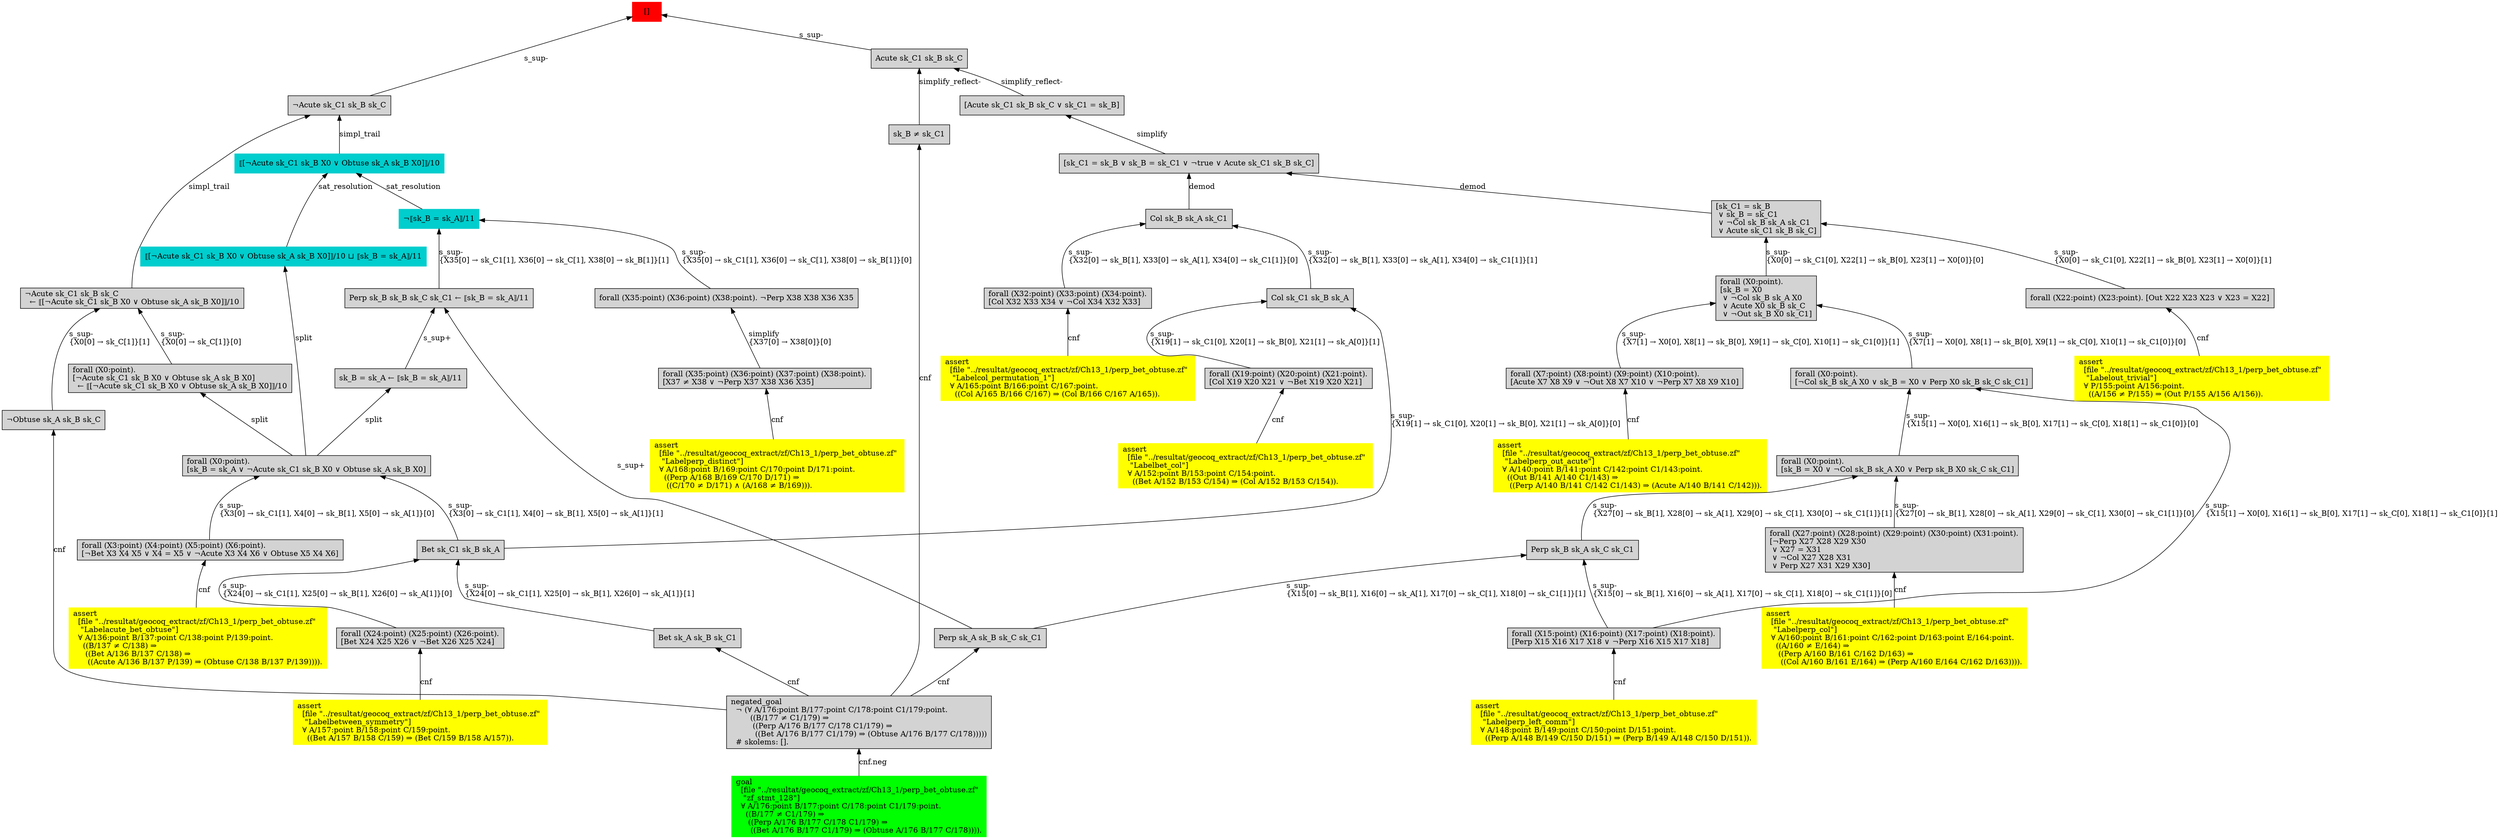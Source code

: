 digraph "unsat_graph" {
  vertex_0 [color=red, label="[]", shape=box, style=filled];
  vertex_0 -> vertex_1 [label="s_sup-\l", dir="back"];
  vertex_1 [shape=box, label="¬Acute sk_C1 sk_B sk_C\l", style=filled];
  vertex_1 -> vertex_2 [label="simpl_trail", dir="back"];
  vertex_2 [color=cyan3, shape=box, label="⟦[¬Acute sk_C1 sk_B X0 ∨ Obtuse sk_A sk_B X0]⟧/10\l", style=filled];
  vertex_2 -> vertex_3 [label="sat_resolution", dir="back"];
  vertex_3 [color=cyan3, shape=box, label="¬⟦sk_B = sk_A⟧/11\l", style=filled];
  vertex_3 -> vertex_4 [label="s_sup-\l\{X35[0] → sk_C1[1], X36[0] → sk_C[1], X38[0] → sk_B[1]\}[0]\l", dir="back"];
  vertex_4 [shape=box, label="forall (X35:point) (X36:point) (X38:point). ¬Perp X38 X38 X36 X35\l", style=filled];
  vertex_4 -> vertex_5 [label="simplify\l\{X37[0] → X38[0]\}[0]\l", dir="back"];
  vertex_5 [shape=box, label="forall (X35:point) (X36:point) (X37:point) (X38:point).\l[X37 ≠ X38 ∨ ¬Perp X37 X38 X36 X35]\l", style=filled];
  vertex_5 -> vertex_6 [label="cnf", dir="back"];
  vertex_6 [color=yellow, shape=box, label="assert\l  [file \"../resultat/geocoq_extract/zf/Ch13_1/perp_bet_obtuse.zf\" \l   \"Labelperp_distinct\"]\l  ∀ A/168:point B/169:point C/170:point D/171:point.\l    ((Perp A/168 B/169 C/170 D/171) ⇒\l     ((C/170 ≠ D/171) ∧ (A/168 ≠ B/169))).\l", style=filled];
  vertex_3 -> vertex_7 [label="s_sup-\l\{X35[0] → sk_C1[1], X36[0] → sk_C[1], X38[0] → sk_B[1]\}[1]\l", dir="back"];
  vertex_7 [shape=box, label="Perp sk_B sk_B sk_C sk_C1 ← ⟦sk_B = sk_A⟧/11\l", style=filled];
  vertex_7 -> vertex_8 [label="s_sup+\l", dir="back"];
  vertex_8 [shape=box, label="Perp sk_A sk_B sk_C sk_C1\l", style=filled];
  vertex_8 -> vertex_9 [label="cnf", dir="back"];
  vertex_9 [shape=box, label="negated_goal\l  ¬ (∀ A/176:point B/177:point C/178:point C1/179:point.\l        ((B/177 ≠ C1/179) ⇒\l         ((Perp A/176 B/177 C/178 C1/179) ⇒\l          ((Bet A/176 B/177 C1/179) ⇒ (Obtuse A/176 B/177 C/178)))))\l  # skolems: [].\l", style=filled];
  vertex_9 -> vertex_10 [label="cnf.neg", dir="back"];
  vertex_10 [color=green, shape=box, label="goal\l  [file \"../resultat/geocoq_extract/zf/Ch13_1/perp_bet_obtuse.zf\" \l   \"zf_stmt_128\"]\l  ∀ A/176:point B/177:point C/178:point C1/179:point.\l    ((B/177 ≠ C1/179) ⇒\l     ((Perp A/176 B/177 C/178 C1/179) ⇒\l      ((Bet A/176 B/177 C1/179) ⇒ (Obtuse A/176 B/177 C/178)))).\l", style=filled];
  vertex_7 -> vertex_11 [label="s_sup+\l", dir="back"];
  vertex_11 [shape=box, label="sk_B = sk_A ← ⟦sk_B = sk_A⟧/11\l", style=filled];
  vertex_11 -> vertex_12 [label="split", dir="back"];
  vertex_12 [shape=box, label="forall (X0:point).\l[sk_B = sk_A ∨ ¬Acute sk_C1 sk_B X0 ∨ Obtuse sk_A sk_B X0]\l", style=filled];
  vertex_12 -> vertex_13 [label="s_sup-\l\{X3[0] → sk_C1[1], X4[0] → sk_B[1], X5[0] → sk_A[1]\}[0]\l", dir="back"];
  vertex_13 [shape=box, label="forall (X3:point) (X4:point) (X5:point) (X6:point).\l[¬Bet X3 X4 X5 ∨ X4 = X5 ∨ ¬Acute X3 X4 X6 ∨ Obtuse X5 X4 X6]\l", style=filled];
  vertex_13 -> vertex_14 [label="cnf", dir="back"];
  vertex_14 [color=yellow, shape=box, label="assert\l  [file \"../resultat/geocoq_extract/zf/Ch13_1/perp_bet_obtuse.zf\" \l   \"Labelacute_bet_obtuse\"]\l  ∀ A/136:point B/137:point C/138:point P/139:point.\l    ((B/137 ≠ C/138) ⇒\l     ((Bet A/136 B/137 C/138) ⇒\l      ((Acute A/136 B/137 P/139) ⇒ (Obtuse C/138 B/137 P/139)))).\l", style=filled];
  vertex_12 -> vertex_15 [label="s_sup-\l\{X3[0] → sk_C1[1], X4[0] → sk_B[1], X5[0] → sk_A[1]\}[1]\l", dir="back"];
  vertex_15 [shape=box, label="Bet sk_C1 sk_B sk_A\l", style=filled];
  vertex_15 -> vertex_16 [label="s_sup-\l\{X24[0] → sk_C1[1], X25[0] → sk_B[1], X26[0] → sk_A[1]\}[0]\l", dir="back"];
  vertex_16 [shape=box, label="forall (X24:point) (X25:point) (X26:point).\l[Bet X24 X25 X26 ∨ ¬Bet X26 X25 X24]\l", style=filled];
  vertex_16 -> vertex_17 [label="cnf", dir="back"];
  vertex_17 [color=yellow, shape=box, label="assert\l  [file \"../resultat/geocoq_extract/zf/Ch13_1/perp_bet_obtuse.zf\" \l   \"Labelbetween_symmetry\"]\l  ∀ A/157:point B/158:point C/159:point.\l    ((Bet A/157 B/158 C/159) ⇒ (Bet C/159 B/158 A/157)).\l", style=filled];
  vertex_15 -> vertex_18 [label="s_sup-\l\{X24[0] → sk_C1[1], X25[0] → sk_B[1], X26[0] → sk_A[1]\}[1]\l", dir="back"];
  vertex_18 [shape=box, label="Bet sk_A sk_B sk_C1\l", style=filled];
  vertex_18 -> vertex_9 [label="cnf", dir="back"];
  vertex_2 -> vertex_19 [label="sat_resolution", dir="back"];
  vertex_19 [color=cyan3, shape=box, label="⟦[¬Acute sk_C1 sk_B X0 ∨ Obtuse sk_A sk_B X0]⟧/10 ⊔ ⟦sk_B = sk_A⟧/11\l", style=filled];
  vertex_19 -> vertex_12 [label="split", dir="back"];
  vertex_1 -> vertex_20 [label="simpl_trail", dir="back"];
  vertex_20 [shape=box, label="¬Acute sk_C1 sk_B sk_C\l  ← ⟦[¬Acute sk_C1 sk_B X0 ∨ Obtuse sk_A sk_B X0]⟧/10\l", style=filled];
  vertex_20 -> vertex_21 [label="s_sup-\l\{X0[0] → sk_C[1]\}[1]\l", dir="back"];
  vertex_21 [shape=box, label="¬Obtuse sk_A sk_B sk_C\l", style=filled];
  vertex_21 -> vertex_9 [label="cnf", dir="back"];
  vertex_20 -> vertex_22 [label="s_sup-\l\{X0[0] → sk_C[1]\}[0]\l", dir="back"];
  vertex_22 [shape=box, label="forall (X0:point).\l[¬Acute sk_C1 sk_B X0 ∨ Obtuse sk_A sk_B X0]\l  ← ⟦[¬Acute sk_C1 sk_B X0 ∨ Obtuse sk_A sk_B X0]⟧/10\l", style=filled];
  vertex_22 -> vertex_12 [label="split", dir="back"];
  vertex_0 -> vertex_23 [label="s_sup-\l", dir="back"];
  vertex_23 [shape=box, label="Acute sk_C1 sk_B sk_C\l", style=filled];
  vertex_23 -> vertex_24 [label="simplify_reflect-", dir="back"];
  vertex_24 [shape=box, label="sk_B ≠ sk_C1\l", style=filled];
  vertex_24 -> vertex_9 [label="cnf", dir="back"];
  vertex_23 -> vertex_25 [label="simplify_reflect-", dir="back"];
  vertex_25 [shape=box, label="[Acute sk_C1 sk_B sk_C ∨ sk_C1 = sk_B]\l", style=filled];
  vertex_25 -> vertex_26 [label="simplify", dir="back"];
  vertex_26 [shape=box, label="[sk_C1 = sk_B ∨ sk_B = sk_C1 ∨ ¬true ∨ Acute sk_C1 sk_B sk_C]\l", style=filled];
  vertex_26 -> vertex_27 [label="demod", dir="back"];
  vertex_27 [shape=box, label="Col sk_B sk_A sk_C1\l", style=filled];
  vertex_27 -> vertex_28 [label="s_sup-\l\{X32[0] → sk_B[1], X33[0] → sk_A[1], X34[0] → sk_C1[1]\}[0]\l", dir="back"];
  vertex_28 [shape=box, label="forall (X32:point) (X33:point) (X34:point).\l[Col X32 X33 X34 ∨ ¬Col X34 X32 X33]\l", style=filled];
  vertex_28 -> vertex_29 [label="cnf", dir="back"];
  vertex_29 [color=yellow, shape=box, label="assert\l  [file \"../resultat/geocoq_extract/zf/Ch13_1/perp_bet_obtuse.zf\" \l   \"Labelcol_permutation_1\"]\l  ∀ A/165:point B/166:point C/167:point.\l    ((Col A/165 B/166 C/167) ⇒ (Col B/166 C/167 A/165)).\l", style=filled];
  vertex_27 -> vertex_30 [label="s_sup-\l\{X32[0] → sk_B[1], X33[0] → sk_A[1], X34[0] → sk_C1[1]\}[1]\l", dir="back"];
  vertex_30 [shape=box, label="Col sk_C1 sk_B sk_A\l", style=filled];
  vertex_30 -> vertex_31 [label="s_sup-\l\{X19[1] → sk_C1[0], X20[1] → sk_B[0], X21[1] → sk_A[0]\}[1]\l", dir="back"];
  vertex_31 [shape=box, label="forall (X19:point) (X20:point) (X21:point).\l[Col X19 X20 X21 ∨ ¬Bet X19 X20 X21]\l", style=filled];
  vertex_31 -> vertex_32 [label="cnf", dir="back"];
  vertex_32 [color=yellow, shape=box, label="assert\l  [file \"../resultat/geocoq_extract/zf/Ch13_1/perp_bet_obtuse.zf\" \l   \"Labelbet_col\"]\l  ∀ A/152:point B/153:point C/154:point.\l    ((Bet A/152 B/153 C/154) ⇒ (Col A/152 B/153 C/154)).\l", style=filled];
  vertex_30 -> vertex_15 [label="s_sup-\l\{X19[1] → sk_C1[0], X20[1] → sk_B[0], X21[1] → sk_A[0]\}[0]\l", dir="back"];
  vertex_26 -> vertex_33 [label="demod", dir="back"];
  vertex_33 [shape=box, label="[sk_C1 = sk_B\l ∨ sk_B = sk_C1\l ∨ ¬Col sk_B sk_A sk_C1\l ∨ Acute sk_C1 sk_B sk_C]\l", style=filled];
  vertex_33 -> vertex_34 [label="s_sup-\l\{X0[0] → sk_C1[0], X22[1] → sk_B[0], X23[1] → X0[0]\}[0]\l", dir="back"];
  vertex_34 [shape=box, label="forall (X0:point).\l[sk_B = X0\l ∨ ¬Col sk_B sk_A X0\l ∨ Acute X0 sk_B sk_C\l ∨ ¬Out sk_B X0 sk_C1]\l", style=filled];
  vertex_34 -> vertex_35 [label="s_sup-\l\{X7[1] → X0[0], X8[1] → sk_B[0], X9[1] → sk_C[0], X10[1] → sk_C1[0]\}[1]\l", dir="back"];
  vertex_35 [shape=box, label="forall (X7:point) (X8:point) (X9:point) (X10:point).\l[Acute X7 X8 X9 ∨ ¬Out X8 X7 X10 ∨ ¬Perp X7 X8 X9 X10]\l", style=filled];
  vertex_35 -> vertex_36 [label="cnf", dir="back"];
  vertex_36 [color=yellow, shape=box, label="assert\l  [file \"../resultat/geocoq_extract/zf/Ch13_1/perp_bet_obtuse.zf\" \l   \"Labelperp_out_acute\"]\l  ∀ A/140:point B/141:point C/142:point C1/143:point.\l    ((Out B/141 A/140 C1/143) ⇒\l     ((Perp A/140 B/141 C/142 C1/143) ⇒ (Acute A/140 B/141 C/142))).\l", style=filled];
  vertex_34 -> vertex_37 [label="s_sup-\l\{X7[1] → X0[0], X8[1] → sk_B[0], X9[1] → sk_C[0], X10[1] → sk_C1[0]\}[0]\l", dir="back"];
  vertex_37 [shape=box, label="forall (X0:point).\l[¬Col sk_B sk_A X0 ∨ sk_B = X0 ∨ Perp X0 sk_B sk_C sk_C1]\l", style=filled];
  vertex_37 -> vertex_38 [label="s_sup-\l\{X15[1] → X0[0], X16[1] → sk_B[0], X17[1] → sk_C[0], X18[1] → sk_C1[0]\}[1]\l", dir="back"];
  vertex_38 [shape=box, label="forall (X15:point) (X16:point) (X17:point) (X18:point).\l[Perp X15 X16 X17 X18 ∨ ¬Perp X16 X15 X17 X18]\l", style=filled];
  vertex_38 -> vertex_39 [label="cnf", dir="back"];
  vertex_39 [color=yellow, shape=box, label="assert\l  [file \"../resultat/geocoq_extract/zf/Ch13_1/perp_bet_obtuse.zf\" \l   \"Labelperp_left_comm\"]\l  ∀ A/148:point B/149:point C/150:point D/151:point.\l    ((Perp A/148 B/149 C/150 D/151) ⇒ (Perp B/149 A/148 C/150 D/151)).\l", style=filled];
  vertex_37 -> vertex_40 [label="s_sup-\l\{X15[1] → X0[0], X16[1] → sk_B[0], X17[1] → sk_C[0], X18[1] → sk_C1[0]\}[0]\l", dir="back"];
  vertex_40 [shape=box, label="forall (X0:point).\l[sk_B = X0 ∨ ¬Col sk_B sk_A X0 ∨ Perp sk_B X0 sk_C sk_C1]\l", style=filled];
  vertex_40 -> vertex_41 [label="s_sup-\l\{X27[0] → sk_B[1], X28[0] → sk_A[1], X29[0] → sk_C[1], X30[0] → sk_C1[1]\}[0]\l", dir="back"];
  vertex_41 [shape=box, label="forall (X27:point) (X28:point) (X29:point) (X30:point) (X31:point).\l[¬Perp X27 X28 X29 X30\l ∨ X27 = X31\l ∨ ¬Col X27 X28 X31\l ∨ Perp X27 X31 X29 X30]\l", style=filled];
  vertex_41 -> vertex_42 [label="cnf", dir="back"];
  vertex_42 [color=yellow, shape=box, label="assert\l  [file \"../resultat/geocoq_extract/zf/Ch13_1/perp_bet_obtuse.zf\" \l   \"Labelperp_col\"]\l  ∀ A/160:point B/161:point C/162:point D/163:point E/164:point.\l    ((A/160 ≠ E/164) ⇒\l     ((Perp A/160 B/161 C/162 D/163) ⇒\l      ((Col A/160 B/161 E/164) ⇒ (Perp A/160 E/164 C/162 D/163)))).\l", style=filled];
  vertex_40 -> vertex_43 [label="s_sup-\l\{X27[0] → sk_B[1], X28[0] → sk_A[1], X29[0] → sk_C[1], X30[0] → sk_C1[1]\}[1]\l", dir="back"];
  vertex_43 [shape=box, label="Perp sk_B sk_A sk_C sk_C1\l", style=filled];
  vertex_43 -> vertex_38 [label="s_sup-\l\{X15[0] → sk_B[1], X16[0] → sk_A[1], X17[0] → sk_C[1], X18[0] → sk_C1[1]\}[0]\l", dir="back"];
  vertex_43 -> vertex_8 [label="s_sup-\l\{X15[0] → sk_B[1], X16[0] → sk_A[1], X17[0] → sk_C[1], X18[0] → sk_C1[1]\}[1]\l", dir="back"];
  vertex_33 -> vertex_44 [label="s_sup-\l\{X0[0] → sk_C1[0], X22[1] → sk_B[0], X23[1] → X0[0]\}[1]\l", dir="back"];
  vertex_44 [shape=box, label="forall (X22:point) (X23:point). [Out X22 X23 X23 ∨ X23 = X22]\l", style=filled];
  vertex_44 -> vertex_45 [label="cnf", dir="back"];
  vertex_45 [color=yellow, shape=box, label="assert\l  [file \"../resultat/geocoq_extract/zf/Ch13_1/perp_bet_obtuse.zf\" \l   \"Labelout_trivial\"]\l  ∀ P/155:point A/156:point.\l    ((A/156 ≠ P/155) ⇒ (Out P/155 A/156 A/156)).\l", style=filled];
  }


